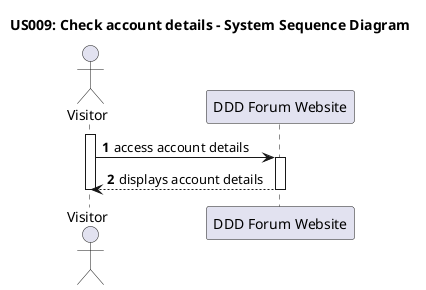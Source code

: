 @startuml us009-SSD

title US009: Check account details - System Sequence Diagram

autonumber

actor Visitor as "Visitor"
participant "DDD Forum Website" as System
skinparam actor {
BackgroundColor transparent
}

activate Visitor
Visitor -> System: access account details

activate System
    System --> Visitor: displays account details
deactivate System

deactivate Visitor
@enduml
